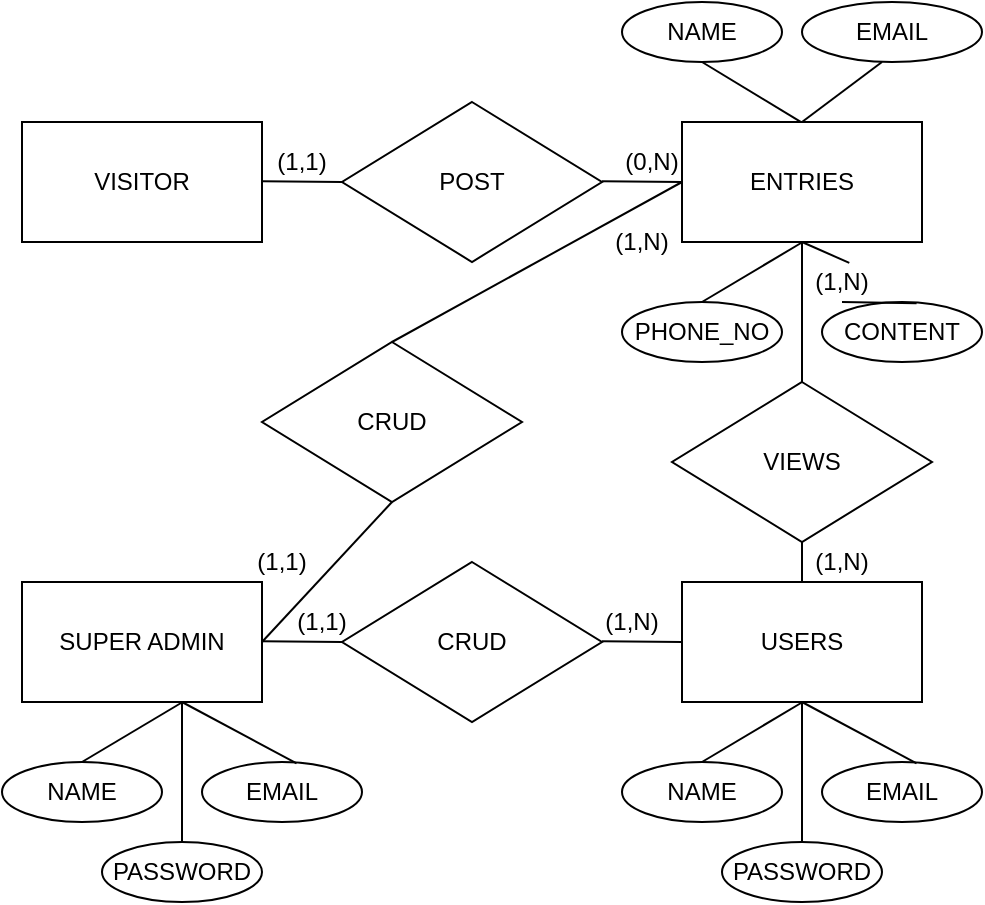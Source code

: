<mxfile version="14.5.1" type="github">
  <diagram id="E9bjbOYZbZJECh2Sft1l" name="Page-1">
    <mxGraphModel dx="2272" dy="831" grid="1" gridSize="10" guides="1" tooltips="1" connect="1" arrows="1" fold="1" page="1" pageScale="1" pageWidth="850" pageHeight="1100" math="0" shadow="0">
      <root>
        <mxCell id="0" />
        <mxCell id="1" parent="0" />
        <mxCell id="FQ22zy8_jKBgdNmN2pex-1" value="VISITOR" style="rounded=0;whiteSpace=wrap;html=1;" vertex="1" parent="1">
          <mxGeometry x="-790" y="200" width="120" height="60" as="geometry" />
        </mxCell>
        <mxCell id="FQ22zy8_jKBgdNmN2pex-2" value="" style="rhombus;whiteSpace=wrap;html=1;" vertex="1" parent="1">
          <mxGeometry x="-630" y="190" width="130" height="80" as="geometry" />
        </mxCell>
        <mxCell id="FQ22zy8_jKBgdNmN2pex-3" value="ENTRIES" style="rounded=0;whiteSpace=wrap;html=1;" vertex="1" parent="1">
          <mxGeometry x="-460" y="200" width="120" height="60" as="geometry" />
        </mxCell>
        <mxCell id="FQ22zy8_jKBgdNmN2pex-4" value="" style="endArrow=none;html=1;entryX=0;entryY=0.5;entryDx=0;entryDy=0;" edge="1" parent="1" target="FQ22zy8_jKBgdNmN2pex-2">
          <mxGeometry width="50" height="50" relative="1" as="geometry">
            <mxPoint x="-670.0" y="229.66" as="sourcePoint" />
            <mxPoint x="-600" y="229.66" as="targetPoint" />
          </mxGeometry>
        </mxCell>
        <mxCell id="FQ22zy8_jKBgdNmN2pex-5" value="" style="endArrow=none;html=1;entryX=0;entryY=0.5;entryDx=0;entryDy=0;" edge="1" parent="1">
          <mxGeometry width="50" height="50" relative="1" as="geometry">
            <mxPoint x="-500.0" y="229.66" as="sourcePoint" />
            <mxPoint x="-460.0" y="230" as="targetPoint" />
          </mxGeometry>
        </mxCell>
        <mxCell id="FQ22zy8_jKBgdNmN2pex-6" value="POST" style="text;html=1;strokeColor=none;fillColor=none;align=center;verticalAlign=middle;whiteSpace=wrap;rounded=0;" vertex="1" parent="1">
          <mxGeometry x="-585" y="220" width="40" height="20" as="geometry" />
        </mxCell>
        <mxCell id="FQ22zy8_jKBgdNmN2pex-7" value="NAME" style="ellipse;whiteSpace=wrap;html=1;" vertex="1" parent="1">
          <mxGeometry x="-490" y="140" width="80" height="30" as="geometry" />
        </mxCell>
        <mxCell id="FQ22zy8_jKBgdNmN2pex-8" value="EMAIL" style="ellipse;whiteSpace=wrap;html=1;" vertex="1" parent="1">
          <mxGeometry x="-400" y="140" width="90" height="30" as="geometry" />
        </mxCell>
        <mxCell id="FQ22zy8_jKBgdNmN2pex-9" value="PHONE_NO" style="ellipse;whiteSpace=wrap;html=1;" vertex="1" parent="1">
          <mxGeometry x="-490" y="290" width="80" height="30" as="geometry" />
        </mxCell>
        <mxCell id="FQ22zy8_jKBgdNmN2pex-10" value="" style="endArrow=none;html=1;" edge="1" parent="1">
          <mxGeometry width="50" height="50" relative="1" as="geometry">
            <mxPoint x="-400" y="200" as="sourcePoint" />
            <mxPoint x="-360" y="170" as="targetPoint" />
          </mxGeometry>
        </mxCell>
        <mxCell id="FQ22zy8_jKBgdNmN2pex-11" value="" style="endArrow=none;html=1;exitX=0.578;exitY=-0.001;exitDx=0;exitDy=0;exitPerimeter=0;" edge="1" parent="1">
          <mxGeometry width="50" height="50" relative="1" as="geometry">
            <mxPoint x="-400.64" y="199.94" as="sourcePoint" />
            <mxPoint x="-450" y="170" as="targetPoint" />
          </mxGeometry>
        </mxCell>
        <mxCell id="FQ22zy8_jKBgdNmN2pex-12" value="" style="endArrow=none;html=1;entryX=0.503;entryY=1.08;entryDx=0;entryDy=0;entryPerimeter=0;exitX=0.5;exitY=0;exitDx=0;exitDy=0;" edge="1" parent="1" source="FQ22zy8_jKBgdNmN2pex-9">
          <mxGeometry width="50" height="50" relative="1" as="geometry">
            <mxPoint x="-440" y="285" as="sourcePoint" />
            <mxPoint x="-399.64" y="260" as="targetPoint" />
          </mxGeometry>
        </mxCell>
        <mxCell id="FQ22zy8_jKBgdNmN2pex-13" value="CONTENT" style="ellipse;whiteSpace=wrap;html=1;" vertex="1" parent="1">
          <mxGeometry x="-390" y="290" width="80" height="30" as="geometry" />
        </mxCell>
        <mxCell id="FQ22zy8_jKBgdNmN2pex-14" value="" style="endArrow=none;html=1;entryX=0.5;entryY=1;entryDx=0;entryDy=0;exitX=0.591;exitY=0.022;exitDx=0;exitDy=0;exitPerimeter=0;" edge="1" parent="1" source="FQ22zy8_jKBgdNmN2pex-44" target="FQ22zy8_jKBgdNmN2pex-3">
          <mxGeometry width="50" height="50" relative="1" as="geometry">
            <mxPoint x="-345" y="287" as="sourcePoint" />
            <mxPoint x="-389.64" y="270" as="targetPoint" />
            <Array as="points" />
          </mxGeometry>
        </mxCell>
        <mxCell id="FQ22zy8_jKBgdNmN2pex-15" value="SUPER ADMIN" style="rounded=0;whiteSpace=wrap;html=1;" vertex="1" parent="1">
          <mxGeometry x="-790" y="430" width="120" height="60" as="geometry" />
        </mxCell>
        <mxCell id="FQ22zy8_jKBgdNmN2pex-16" value="" style="rhombus;whiteSpace=wrap;html=1;" vertex="1" parent="1">
          <mxGeometry x="-630" y="420" width="130" height="80" as="geometry" />
        </mxCell>
        <mxCell id="FQ22zy8_jKBgdNmN2pex-17" value="USERS" style="rounded=0;whiteSpace=wrap;html=1;" vertex="1" parent="1">
          <mxGeometry x="-460" y="430" width="120" height="60" as="geometry" />
        </mxCell>
        <mxCell id="FQ22zy8_jKBgdNmN2pex-18" value="" style="endArrow=none;html=1;entryX=0;entryY=0.5;entryDx=0;entryDy=0;" edge="1" parent="1" target="FQ22zy8_jKBgdNmN2pex-16">
          <mxGeometry width="50" height="50" relative="1" as="geometry">
            <mxPoint x="-670.0" y="459.66" as="sourcePoint" />
            <mxPoint x="-600" y="459.66" as="targetPoint" />
          </mxGeometry>
        </mxCell>
        <mxCell id="FQ22zy8_jKBgdNmN2pex-19" value="" style="endArrow=none;html=1;entryX=0;entryY=0.5;entryDx=0;entryDy=0;" edge="1" parent="1">
          <mxGeometry width="50" height="50" relative="1" as="geometry">
            <mxPoint x="-500.0" y="459.66" as="sourcePoint" />
            <mxPoint x="-460.0" y="460" as="targetPoint" />
          </mxGeometry>
        </mxCell>
        <mxCell id="FQ22zy8_jKBgdNmN2pex-20" value="CRUD" style="text;html=1;strokeColor=none;fillColor=none;align=center;verticalAlign=middle;whiteSpace=wrap;rounded=0;" vertex="1" parent="1">
          <mxGeometry x="-585" y="450" width="40" height="20" as="geometry" />
        </mxCell>
        <mxCell id="FQ22zy8_jKBgdNmN2pex-21" value="NAME" style="ellipse;whiteSpace=wrap;html=1;" vertex="1" parent="1">
          <mxGeometry x="-490" y="520" width="80" height="30" as="geometry" />
        </mxCell>
        <mxCell id="FQ22zy8_jKBgdNmN2pex-22" value="" style="endArrow=none;html=1;entryX=0.503;entryY=1.08;entryDx=0;entryDy=0;entryPerimeter=0;exitX=0.5;exitY=0;exitDx=0;exitDy=0;" edge="1" parent="1" source="FQ22zy8_jKBgdNmN2pex-21">
          <mxGeometry width="50" height="50" relative="1" as="geometry">
            <mxPoint x="-440" y="515" as="sourcePoint" />
            <mxPoint x="-399.64" y="490" as="targetPoint" />
          </mxGeometry>
        </mxCell>
        <mxCell id="FQ22zy8_jKBgdNmN2pex-23" value="EMAIL" style="ellipse;whiteSpace=wrap;html=1;" vertex="1" parent="1">
          <mxGeometry x="-390" y="520" width="80" height="30" as="geometry" />
        </mxCell>
        <mxCell id="FQ22zy8_jKBgdNmN2pex-24" value="" style="endArrow=none;html=1;entryX=0.5;entryY=1;entryDx=0;entryDy=0;exitX=0.591;exitY=0.022;exitDx=0;exitDy=0;exitPerimeter=0;" edge="1" parent="1" source="FQ22zy8_jKBgdNmN2pex-23" target="FQ22zy8_jKBgdNmN2pex-17">
          <mxGeometry width="50" height="50" relative="1" as="geometry">
            <mxPoint x="-345" y="517" as="sourcePoint" />
            <mxPoint x="-389.64" y="500" as="targetPoint" />
            <Array as="points" />
          </mxGeometry>
        </mxCell>
        <mxCell id="FQ22zy8_jKBgdNmN2pex-25" value="PASSWORD" style="ellipse;whiteSpace=wrap;html=1;" vertex="1" parent="1">
          <mxGeometry x="-440" y="560" width="80" height="30" as="geometry" />
        </mxCell>
        <mxCell id="FQ22zy8_jKBgdNmN2pex-26" value="" style="endArrow=none;html=1;" edge="1" parent="1">
          <mxGeometry width="50" height="50" relative="1" as="geometry">
            <mxPoint x="-400" y="560" as="sourcePoint" />
            <mxPoint x="-400" y="490" as="targetPoint" />
          </mxGeometry>
        </mxCell>
        <mxCell id="FQ22zy8_jKBgdNmN2pex-27" value="VIEWS" style="rhombus;whiteSpace=wrap;html=1;" vertex="1" parent="1">
          <mxGeometry x="-465" y="330" width="130" height="80" as="geometry" />
        </mxCell>
        <mxCell id="FQ22zy8_jKBgdNmN2pex-28" value="" style="endArrow=none;html=1;" edge="1" parent="1">
          <mxGeometry width="50" height="50" relative="1" as="geometry">
            <mxPoint x="-400" y="330" as="sourcePoint" />
            <mxPoint x="-400" y="260" as="targetPoint" />
          </mxGeometry>
        </mxCell>
        <mxCell id="FQ22zy8_jKBgdNmN2pex-29" value="" style="endArrow=none;html=1;" edge="1" parent="1">
          <mxGeometry width="50" height="50" relative="1" as="geometry">
            <mxPoint x="-400" y="430" as="sourcePoint" />
            <mxPoint x="-400" y="410" as="targetPoint" />
          </mxGeometry>
        </mxCell>
        <mxCell id="FQ22zy8_jKBgdNmN2pex-30" value="NAME" style="ellipse;whiteSpace=wrap;html=1;" vertex="1" parent="1">
          <mxGeometry x="-800" y="520" width="80" height="30" as="geometry" />
        </mxCell>
        <mxCell id="FQ22zy8_jKBgdNmN2pex-31" value="" style="endArrow=none;html=1;entryX=0.503;entryY=1.08;entryDx=0;entryDy=0;entryPerimeter=0;exitX=0.5;exitY=0;exitDx=0;exitDy=0;" edge="1" parent="1" source="FQ22zy8_jKBgdNmN2pex-30">
          <mxGeometry width="50" height="50" relative="1" as="geometry">
            <mxPoint x="-750" y="515" as="sourcePoint" />
            <mxPoint x="-709.64" y="490" as="targetPoint" />
          </mxGeometry>
        </mxCell>
        <mxCell id="FQ22zy8_jKBgdNmN2pex-32" value="EMAIL" style="ellipse;whiteSpace=wrap;html=1;" vertex="1" parent="1">
          <mxGeometry x="-700" y="520" width="80" height="30" as="geometry" />
        </mxCell>
        <mxCell id="FQ22zy8_jKBgdNmN2pex-33" value="" style="endArrow=none;html=1;entryX=0.5;entryY=1;entryDx=0;entryDy=0;exitX=0.591;exitY=0.022;exitDx=0;exitDy=0;exitPerimeter=0;" edge="1" parent="1" source="FQ22zy8_jKBgdNmN2pex-32">
          <mxGeometry width="50" height="50" relative="1" as="geometry">
            <mxPoint x="-655" y="517" as="sourcePoint" />
            <mxPoint x="-710.0" y="490" as="targetPoint" />
            <Array as="points" />
          </mxGeometry>
        </mxCell>
        <mxCell id="FQ22zy8_jKBgdNmN2pex-34" value="PASSWORD" style="ellipse;whiteSpace=wrap;html=1;" vertex="1" parent="1">
          <mxGeometry x="-750" y="560" width="80" height="30" as="geometry" />
        </mxCell>
        <mxCell id="FQ22zy8_jKBgdNmN2pex-35" value="" style="endArrow=none;html=1;" edge="1" parent="1">
          <mxGeometry width="50" height="50" relative="1" as="geometry">
            <mxPoint x="-710.0" y="560" as="sourcePoint" />
            <mxPoint x="-710.0" y="490" as="targetPoint" />
          </mxGeometry>
        </mxCell>
        <mxCell id="FQ22zy8_jKBgdNmN2pex-36" value="" style="rhombus;whiteSpace=wrap;html=1;" vertex="1" parent="1">
          <mxGeometry x="-670" y="310" width="130" height="80" as="geometry" />
        </mxCell>
        <mxCell id="FQ22zy8_jKBgdNmN2pex-37" value="" style="endArrow=none;html=1;entryX=0.5;entryY=1;entryDx=0;entryDy=0;exitX=1;exitY=0.5;exitDx=0;exitDy=0;" edge="1" parent="1" source="FQ22zy8_jKBgdNmN2pex-15" target="FQ22zy8_jKBgdNmN2pex-36">
          <mxGeometry width="50" height="50" relative="1" as="geometry">
            <mxPoint x="-660.0" y="469.66" as="sourcePoint" />
            <mxPoint x="-590" y="469.66" as="targetPoint" />
          </mxGeometry>
        </mxCell>
        <mxCell id="FQ22zy8_jKBgdNmN2pex-38" value="" style="endArrow=none;html=1;entryX=0;entryY=0.5;entryDx=0;entryDy=0;exitX=0.5;exitY=0;exitDx=0;exitDy=0;" edge="1" parent="1" source="FQ22zy8_jKBgdNmN2pex-36" target="FQ22zy8_jKBgdNmN2pex-3">
          <mxGeometry width="50" height="50" relative="1" as="geometry">
            <mxPoint x="-540.0" y="349.66" as="sourcePoint" />
            <mxPoint x="-500.0" y="350" as="targetPoint" />
          </mxGeometry>
        </mxCell>
        <mxCell id="FQ22zy8_jKBgdNmN2pex-39" value="CRUD" style="text;html=1;strokeColor=none;fillColor=none;align=center;verticalAlign=middle;whiteSpace=wrap;rounded=0;" vertex="1" parent="1">
          <mxGeometry x="-625" y="340" width="40" height="20" as="geometry" />
        </mxCell>
        <mxCell id="FQ22zy8_jKBgdNmN2pex-40" value="(1,1)" style="text;html=1;strokeColor=none;fillColor=none;align=center;verticalAlign=middle;whiteSpace=wrap;rounded=0;" vertex="1" parent="1">
          <mxGeometry x="-670" y="210" width="40" height="20" as="geometry" />
        </mxCell>
        <mxCell id="FQ22zy8_jKBgdNmN2pex-41" value="(0,N)" style="text;html=1;strokeColor=none;fillColor=none;align=center;verticalAlign=middle;whiteSpace=wrap;rounded=0;" vertex="1" parent="1">
          <mxGeometry x="-495" y="210" width="40" height="20" as="geometry" />
        </mxCell>
        <mxCell id="FQ22zy8_jKBgdNmN2pex-42" value="(1,1)" style="text;html=1;strokeColor=none;fillColor=none;align=center;verticalAlign=middle;whiteSpace=wrap;rounded=0;" vertex="1" parent="1">
          <mxGeometry x="-660" y="440" width="40" height="20" as="geometry" />
        </mxCell>
        <mxCell id="FQ22zy8_jKBgdNmN2pex-43" value="(1,N)" style="text;html=1;strokeColor=none;fillColor=none;align=center;verticalAlign=middle;whiteSpace=wrap;rounded=0;" vertex="1" parent="1">
          <mxGeometry x="-500" y="250" width="40" height="20" as="geometry" />
        </mxCell>
        <mxCell id="FQ22zy8_jKBgdNmN2pex-44" value="(1,N)" style="text;html=1;strokeColor=none;fillColor=none;align=center;verticalAlign=middle;whiteSpace=wrap;rounded=0;" vertex="1" parent="1">
          <mxGeometry x="-400" y="270" width="40" height="20" as="geometry" />
        </mxCell>
        <mxCell id="FQ22zy8_jKBgdNmN2pex-45" value="" style="endArrow=none;html=1;entryX=0.5;entryY=1;entryDx=0;entryDy=0;exitX=0.591;exitY=0.022;exitDx=0;exitDy=0;exitPerimeter=0;" edge="1" parent="1" source="FQ22zy8_jKBgdNmN2pex-13" target="FQ22zy8_jKBgdNmN2pex-44">
          <mxGeometry width="50" height="50" relative="1" as="geometry">
            <mxPoint x="-342.72" y="290.66" as="sourcePoint" />
            <mxPoint x="-400" y="260" as="targetPoint" />
            <Array as="points" />
          </mxGeometry>
        </mxCell>
        <mxCell id="FQ22zy8_jKBgdNmN2pex-46" value="(1,N)" style="text;html=1;strokeColor=none;fillColor=none;align=center;verticalAlign=middle;whiteSpace=wrap;rounded=0;" vertex="1" parent="1">
          <mxGeometry x="-400" y="410" width="40" height="20" as="geometry" />
        </mxCell>
        <mxCell id="FQ22zy8_jKBgdNmN2pex-47" value="(1,1)" style="text;html=1;strokeColor=none;fillColor=none;align=center;verticalAlign=middle;whiteSpace=wrap;rounded=0;" vertex="1" parent="1">
          <mxGeometry x="-680" y="410" width="40" height="20" as="geometry" />
        </mxCell>
        <mxCell id="FQ22zy8_jKBgdNmN2pex-48" value="(1,N)" style="text;html=1;strokeColor=none;fillColor=none;align=center;verticalAlign=middle;whiteSpace=wrap;rounded=0;" vertex="1" parent="1">
          <mxGeometry x="-505" y="440" width="40" height="20" as="geometry" />
        </mxCell>
      </root>
    </mxGraphModel>
  </diagram>
</mxfile>
